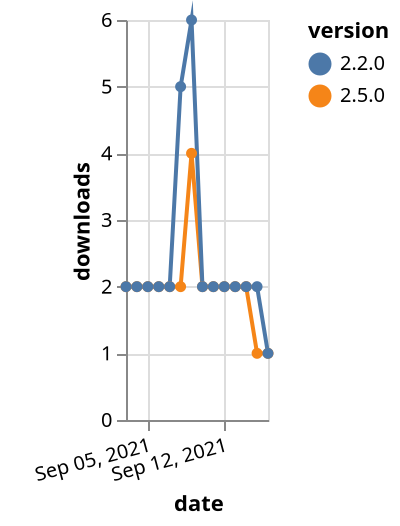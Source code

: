 {"$schema": "https://vega.github.io/schema/vega-lite/v5.json", "description": "A simple bar chart with embedded data.", "data": {"values": [{"date": "2021-09-03", "total": 4251, "delta": 2, "version": "2.5.0"}, {"date": "2021-09-04", "total": 4253, "delta": 2, "version": "2.5.0"}, {"date": "2021-09-05", "total": 4255, "delta": 2, "version": "2.5.0"}, {"date": "2021-09-06", "total": 4257, "delta": 2, "version": "2.5.0"}, {"date": "2021-09-07", "total": 4259, "delta": 2, "version": "2.5.0"}, {"date": "2021-09-08", "total": 4261, "delta": 2, "version": "2.5.0"}, {"date": "2021-09-09", "total": 4265, "delta": 4, "version": "2.5.0"}, {"date": "2021-09-10", "total": 4267, "delta": 2, "version": "2.5.0"}, {"date": "2021-09-11", "total": 4269, "delta": 2, "version": "2.5.0"}, {"date": "2021-09-12", "total": 4271, "delta": 2, "version": "2.5.0"}, {"date": "2021-09-13", "total": 4273, "delta": 2, "version": "2.5.0"}, {"date": "2021-09-14", "total": 4275, "delta": 2, "version": "2.5.0"}, {"date": "2021-09-15", "total": 4276, "delta": 1, "version": "2.5.0"}, {"date": "2021-09-16", "total": 4277, "delta": 1, "version": "2.5.0"}, {"date": "2021-09-03", "total": 9730, "delta": 2, "version": "2.2.0"}, {"date": "2021-09-04", "total": 9732, "delta": 2, "version": "2.2.0"}, {"date": "2021-09-05", "total": 9734, "delta": 2, "version": "2.2.0"}, {"date": "2021-09-06", "total": 9736, "delta": 2, "version": "2.2.0"}, {"date": "2021-09-07", "total": 9738, "delta": 2, "version": "2.2.0"}, {"date": "2021-09-08", "total": 9743, "delta": 5, "version": "2.2.0"}, {"date": "2021-09-09", "total": 9749, "delta": 6, "version": "2.2.0"}, {"date": "2021-09-10", "total": 9751, "delta": 2, "version": "2.2.0"}, {"date": "2021-09-11", "total": 9753, "delta": 2, "version": "2.2.0"}, {"date": "2021-09-12", "total": 9755, "delta": 2, "version": "2.2.0"}, {"date": "2021-09-13", "total": 9757, "delta": 2, "version": "2.2.0"}, {"date": "2021-09-14", "total": 9759, "delta": 2, "version": "2.2.0"}, {"date": "2021-09-15", "total": 9761, "delta": 2, "version": "2.2.0"}, {"date": "2021-09-16", "total": 9762, "delta": 1, "version": "2.2.0"}]}, "width": "container", "mark": {"type": "line", "point": {"filled": true}}, "encoding": {"x": {"field": "date", "type": "temporal", "timeUnit": "yearmonthdate", "title": "date", "axis": {"labelAngle": -15}}, "y": {"field": "delta", "type": "quantitative", "title": "downloads"}, "color": {"field": "version", "type": "nominal"}, "tooltip": {"field": "delta"}}}
